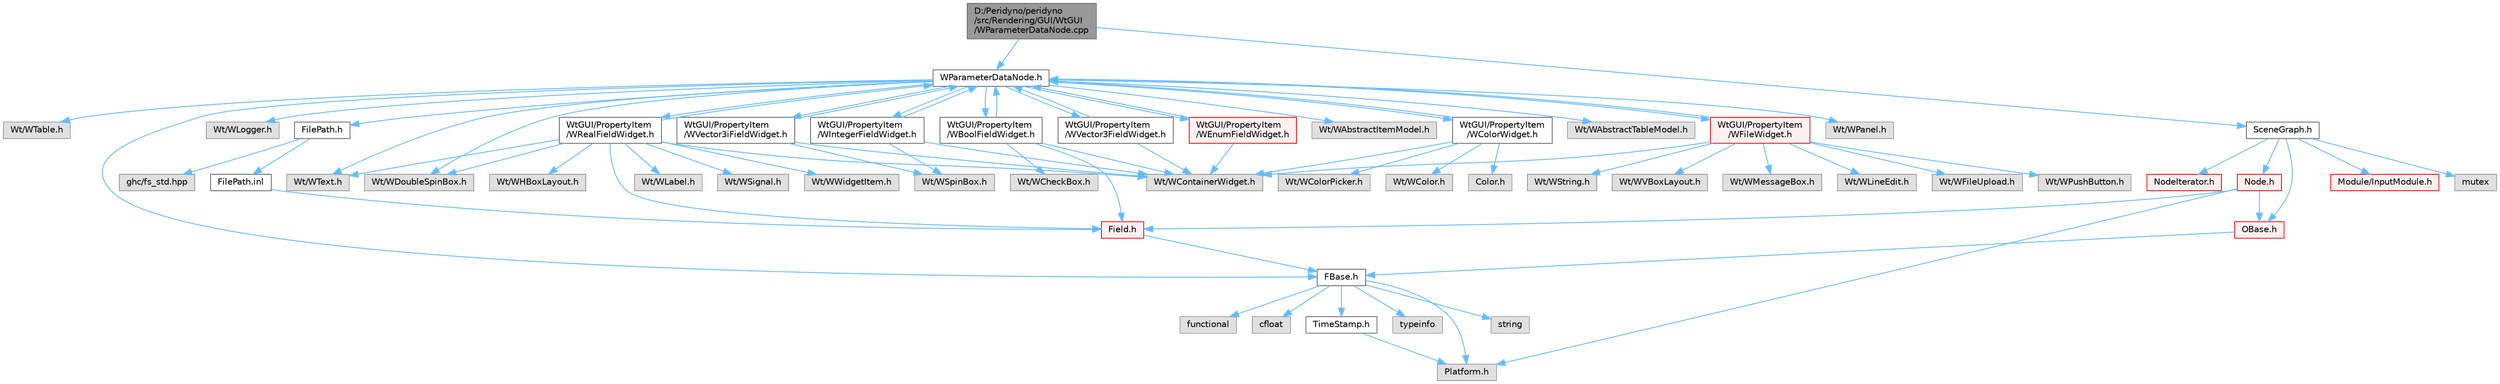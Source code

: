 digraph "D:/Peridyno/peridyno/src/Rendering/GUI/WtGUI/WParameterDataNode.cpp"
{
 // LATEX_PDF_SIZE
  bgcolor="transparent";
  edge [fontname=Helvetica,fontsize=10,labelfontname=Helvetica,labelfontsize=10];
  node [fontname=Helvetica,fontsize=10,shape=box,height=0.2,width=0.4];
  Node1 [id="Node000001",label="D:/Peridyno/peridyno\l/src/Rendering/GUI/WtGUI\l/WParameterDataNode.cpp",height=0.2,width=0.4,color="gray40", fillcolor="grey60", style="filled", fontcolor="black",tooltip=" "];
  Node1 -> Node2 [id="edge1_Node000001_Node000002",color="steelblue1",style="solid",tooltip=" "];
  Node2 [id="Node000002",label="WParameterDataNode.h",height=0.2,width=0.4,color="grey40", fillcolor="white", style="filled",URL="$_w_parameter_data_node_8h.html",tooltip=" "];
  Node2 -> Node3 [id="edge2_Node000002_Node000003",color="steelblue1",style="solid",tooltip=" "];
  Node3 [id="Node000003",label="Wt/WAbstractItemModel.h",height=0.2,width=0.4,color="grey60", fillcolor="#E0E0E0", style="filled",tooltip=" "];
  Node2 -> Node4 [id="edge3_Node000002_Node000004",color="steelblue1",style="solid",tooltip=" "];
  Node4 [id="Node000004",label="Wt/WAbstractTableModel.h",height=0.2,width=0.4,color="grey60", fillcolor="#E0E0E0", style="filled",tooltip=" "];
  Node2 -> Node5 [id="edge4_Node000002_Node000005",color="steelblue1",style="solid",tooltip=" "];
  Node5 [id="Node000005",label="Wt/WText.h",height=0.2,width=0.4,color="grey60", fillcolor="#E0E0E0", style="filled",tooltip=" "];
  Node2 -> Node6 [id="edge5_Node000002_Node000006",color="steelblue1",style="solid",tooltip=" "];
  Node6 [id="Node000006",label="Wt/WPanel.h",height=0.2,width=0.4,color="grey60", fillcolor="#E0E0E0", style="filled",tooltip=" "];
  Node2 -> Node7 [id="edge6_Node000002_Node000007",color="steelblue1",style="solid",tooltip=" "];
  Node7 [id="Node000007",label="Wt/WTable.h",height=0.2,width=0.4,color="grey60", fillcolor="#E0E0E0", style="filled",tooltip=" "];
  Node2 -> Node8 [id="edge7_Node000002_Node000008",color="steelblue1",style="solid",tooltip=" "];
  Node8 [id="Node000008",label="Wt/WDoubleSpinBox.h",height=0.2,width=0.4,color="grey60", fillcolor="#E0E0E0", style="filled",tooltip=" "];
  Node2 -> Node9 [id="edge8_Node000002_Node000009",color="steelblue1",style="solid",tooltip=" "];
  Node9 [id="Node000009",label="Wt/WLogger.h",height=0.2,width=0.4,color="grey60", fillcolor="#E0E0E0", style="filled",tooltip=" "];
  Node2 -> Node10 [id="edge9_Node000002_Node000010",color="steelblue1",style="solid",tooltip=" "];
  Node10 [id="Node000010",label="FBase.h",height=0.2,width=0.4,color="grey40", fillcolor="white", style="filled",URL="$_f_base_8h.html",tooltip=" "];
  Node10 -> Node11 [id="edge10_Node000010_Node000011",color="steelblue1",style="solid",tooltip=" "];
  Node11 [id="Node000011",label="Platform.h",height=0.2,width=0.4,color="grey60", fillcolor="#E0E0E0", style="filled",tooltip=" "];
  Node10 -> Node12 [id="edge11_Node000010_Node000012",color="steelblue1",style="solid",tooltip=" "];
  Node12 [id="Node000012",label="TimeStamp.h",height=0.2,width=0.4,color="grey40", fillcolor="white", style="filled",URL="$_time_stamp_8h.html",tooltip=" "];
  Node12 -> Node11 [id="edge12_Node000012_Node000011",color="steelblue1",style="solid",tooltip=" "];
  Node10 -> Node13 [id="edge13_Node000010_Node000013",color="steelblue1",style="solid",tooltip=" "];
  Node13 [id="Node000013",label="typeinfo",height=0.2,width=0.4,color="grey60", fillcolor="#E0E0E0", style="filled",tooltip=" "];
  Node10 -> Node14 [id="edge14_Node000010_Node000014",color="steelblue1",style="solid",tooltip=" "];
  Node14 [id="Node000014",label="string",height=0.2,width=0.4,color="grey60", fillcolor="#E0E0E0", style="filled",tooltip=" "];
  Node10 -> Node15 [id="edge15_Node000010_Node000015",color="steelblue1",style="solid",tooltip=" "];
  Node15 [id="Node000015",label="functional",height=0.2,width=0.4,color="grey60", fillcolor="#E0E0E0", style="filled",tooltip=" "];
  Node10 -> Node16 [id="edge16_Node000010_Node000016",color="steelblue1",style="solid",tooltip=" "];
  Node16 [id="Node000016",label="cfloat",height=0.2,width=0.4,color="grey60", fillcolor="#E0E0E0", style="filled",tooltip=" "];
  Node2 -> Node17 [id="edge17_Node000002_Node000017",color="steelblue1",style="solid",tooltip=" "];
  Node17 [id="Node000017",label="FilePath.h",height=0.2,width=0.4,color="grey40", fillcolor="white", style="filled",URL="$_file_path_8h.html",tooltip=" "];
  Node17 -> Node18 [id="edge18_Node000017_Node000018",color="steelblue1",style="solid",tooltip=" "];
  Node18 [id="Node000018",label="ghc/fs_std.hpp",height=0.2,width=0.4,color="grey60", fillcolor="#E0E0E0", style="filled",tooltip=" "];
  Node17 -> Node19 [id="edge19_Node000017_Node000019",color="steelblue1",style="solid",tooltip=" "];
  Node19 [id="Node000019",label="FilePath.inl",height=0.2,width=0.4,color="grey40", fillcolor="white", style="filled",URL="$_file_path_8inl.html",tooltip=" "];
  Node19 -> Node20 [id="edge20_Node000019_Node000020",color="steelblue1",style="solid",tooltip=" "];
  Node20 [id="Node000020",label="Field.h",height=0.2,width=0.4,color="red", fillcolor="#FFF0F0", style="filled",URL="$_field_8h.html",tooltip=" "];
  Node20 -> Node10 [id="edge21_Node000020_Node000010",color="steelblue1",style="solid",tooltip=" "];
  Node2 -> Node74 [id="edge22_Node000002_Node000074",color="steelblue1",style="solid",tooltip=" "];
  Node74 [id="Node000074",label="WtGUI/PropertyItem\l/WRealFieldWidget.h",height=0.2,width=0.4,color="grey40", fillcolor="white", style="filled",URL="$_w_real_field_widget_8h.html",tooltip=" "];
  Node74 -> Node75 [id="edge23_Node000074_Node000075",color="steelblue1",style="solid",tooltip=" "];
  Node75 [id="Node000075",label="Wt/WContainerWidget.h",height=0.2,width=0.4,color="grey60", fillcolor="#E0E0E0", style="filled",tooltip=" "];
  Node74 -> Node76 [id="edge24_Node000074_Node000076",color="steelblue1",style="solid",tooltip=" "];
  Node76 [id="Node000076",label="Wt/WWidgetItem.h",height=0.2,width=0.4,color="grey60", fillcolor="#E0E0E0", style="filled",tooltip=" "];
  Node74 -> Node77 [id="edge25_Node000074_Node000077",color="steelblue1",style="solid",tooltip=" "];
  Node77 [id="Node000077",label="Wt/WHBoxLayout.h",height=0.2,width=0.4,color="grey60", fillcolor="#E0E0E0", style="filled",tooltip=" "];
  Node74 -> Node78 [id="edge26_Node000074_Node000078",color="steelblue1",style="solid",tooltip=" "];
  Node78 [id="Node000078",label="Wt/WLabel.h",height=0.2,width=0.4,color="grey60", fillcolor="#E0E0E0", style="filled",tooltip=" "];
  Node74 -> Node5 [id="edge27_Node000074_Node000005",color="steelblue1",style="solid",tooltip=" "];
  Node74 -> Node8 [id="edge28_Node000074_Node000008",color="steelblue1",style="solid",tooltip=" "];
  Node74 -> Node79 [id="edge29_Node000074_Node000079",color="steelblue1",style="solid",tooltip=" "];
  Node79 [id="Node000079",label="Wt/WSignal.h",height=0.2,width=0.4,color="grey60", fillcolor="#E0E0E0", style="filled",tooltip=" "];
  Node74 -> Node20 [id="edge30_Node000074_Node000020",color="steelblue1",style="solid",tooltip=" "];
  Node74 -> Node2 [id="edge31_Node000074_Node000002",color="steelblue1",style="solid",tooltip=" "];
  Node2 -> Node80 [id="edge32_Node000002_Node000080",color="steelblue1",style="solid",tooltip=" "];
  Node80 [id="Node000080",label="WtGUI/PropertyItem\l/WVector3FieldWidget.h",height=0.2,width=0.4,color="grey40", fillcolor="white", style="filled",URL="$_w_vector3_field_widget_8h.html",tooltip=" "];
  Node80 -> Node75 [id="edge33_Node000080_Node000075",color="steelblue1",style="solid",tooltip=" "];
  Node80 -> Node2 [id="edge34_Node000080_Node000002",color="steelblue1",style="solid",tooltip=" "];
  Node2 -> Node81 [id="edge35_Node000002_Node000081",color="steelblue1",style="solid",tooltip=" "];
  Node81 [id="Node000081",label="WtGUI/PropertyItem\l/WVector3iFieldWidget.h",height=0.2,width=0.4,color="grey40", fillcolor="white", style="filled",URL="$_w_vector3i_field_widget_8h.html",tooltip=" "];
  Node81 -> Node75 [id="edge36_Node000081_Node000075",color="steelblue1",style="solid",tooltip=" "];
  Node81 -> Node82 [id="edge37_Node000081_Node000082",color="steelblue1",style="solid",tooltip=" "];
  Node82 [id="Node000082",label="Wt/WSpinBox.h",height=0.2,width=0.4,color="grey60", fillcolor="#E0E0E0", style="filled",tooltip=" "];
  Node81 -> Node2 [id="edge38_Node000081_Node000002",color="steelblue1",style="solid",tooltip=" "];
  Node2 -> Node83 [id="edge39_Node000002_Node000083",color="steelblue1",style="solid",tooltip=" "];
  Node83 [id="Node000083",label="WtGUI/PropertyItem\l/WBoolFieldWidget.h",height=0.2,width=0.4,color="grey40", fillcolor="white", style="filled",URL="$_w_bool_field_widget_8h.html",tooltip=" "];
  Node83 -> Node75 [id="edge40_Node000083_Node000075",color="steelblue1",style="solid",tooltip=" "];
  Node83 -> Node84 [id="edge41_Node000083_Node000084",color="steelblue1",style="solid",tooltip=" "];
  Node84 [id="Node000084",label="Wt/WCheckBox.h",height=0.2,width=0.4,color="grey60", fillcolor="#E0E0E0", style="filled",tooltip=" "];
  Node83 -> Node20 [id="edge42_Node000083_Node000020",color="steelblue1",style="solid",tooltip=" "];
  Node83 -> Node2 [id="edge43_Node000083_Node000002",color="steelblue1",style="solid",tooltip=" "];
  Node2 -> Node85 [id="edge44_Node000002_Node000085",color="steelblue1",style="solid",tooltip=" "];
  Node85 [id="Node000085",label="WtGUI/PropertyItem\l/WIntegerFieldWidget.h",height=0.2,width=0.4,color="grey40", fillcolor="white", style="filled",URL="$_w_integer_field_widget_8h.html",tooltip=" "];
  Node85 -> Node75 [id="edge45_Node000085_Node000075",color="steelblue1",style="solid",tooltip=" "];
  Node85 -> Node82 [id="edge46_Node000085_Node000082",color="steelblue1",style="solid",tooltip=" "];
  Node85 -> Node2 [id="edge47_Node000085_Node000002",color="steelblue1",style="solid",tooltip=" "];
  Node2 -> Node86 [id="edge48_Node000002_Node000086",color="steelblue1",style="solid",tooltip=" "];
  Node86 [id="Node000086",label="WtGUI/PropertyItem\l/WColorWidget.h",height=0.2,width=0.4,color="grey40", fillcolor="white", style="filled",URL="$_w_color_widget_8h.html",tooltip=" "];
  Node86 -> Node75 [id="edge49_Node000086_Node000075",color="steelblue1",style="solid",tooltip=" "];
  Node86 -> Node87 [id="edge50_Node000086_Node000087",color="steelblue1",style="solid",tooltip=" "];
  Node87 [id="Node000087",label="Wt/WColorPicker.h",height=0.2,width=0.4,color="grey60", fillcolor="#E0E0E0", style="filled",tooltip=" "];
  Node86 -> Node88 [id="edge51_Node000086_Node000088",color="steelblue1",style="solid",tooltip=" "];
  Node88 [id="Node000088",label="Wt/WColor.h",height=0.2,width=0.4,color="grey60", fillcolor="#E0E0E0", style="filled",tooltip=" "];
  Node86 -> Node2 [id="edge52_Node000086_Node000002",color="steelblue1",style="solid",tooltip=" "];
  Node86 -> Node89 [id="edge53_Node000086_Node000089",color="steelblue1",style="solid",tooltip=" "];
  Node89 [id="Node000089",label="Color.h",height=0.2,width=0.4,color="grey60", fillcolor="#E0E0E0", style="filled",tooltip=" "];
  Node2 -> Node90 [id="edge54_Node000002_Node000090",color="steelblue1",style="solid",tooltip=" "];
  Node90 [id="Node000090",label="WtGUI/PropertyItem\l/WFileWidget.h",height=0.2,width=0.4,color="red", fillcolor="#FFF0F0", style="filled",URL="$_w_file_widget_8h.html",tooltip=" "];
  Node90 -> Node75 [id="edge55_Node000090_Node000075",color="steelblue1",style="solid",tooltip=" "];
  Node90 -> Node91 [id="edge56_Node000090_Node000091",color="steelblue1",style="solid",tooltip=" "];
  Node91 [id="Node000091",label="Wt/WLineEdit.h",height=0.2,width=0.4,color="grey60", fillcolor="#E0E0E0", style="filled",tooltip=" "];
  Node90 -> Node92 [id="edge57_Node000090_Node000092",color="steelblue1",style="solid",tooltip=" "];
  Node92 [id="Node000092",label="Wt/WFileUpload.h",height=0.2,width=0.4,color="grey60", fillcolor="#E0E0E0", style="filled",tooltip=" "];
  Node90 -> Node93 [id="edge58_Node000090_Node000093",color="steelblue1",style="solid",tooltip=" "];
  Node93 [id="Node000093",label="Wt/WPushButton.h",height=0.2,width=0.4,color="grey60", fillcolor="#E0E0E0", style="filled",tooltip=" "];
  Node90 -> Node94 [id="edge59_Node000090_Node000094",color="steelblue1",style="solid",tooltip=" "];
  Node94 [id="Node000094",label="Wt/WString.h",height=0.2,width=0.4,color="grey60", fillcolor="#E0E0E0", style="filled",tooltip=" "];
  Node90 -> Node95 [id="edge60_Node000090_Node000095",color="steelblue1",style="solid",tooltip=" "];
  Node95 [id="Node000095",label="Wt/WVBoxLayout.h",height=0.2,width=0.4,color="grey60", fillcolor="#E0E0E0", style="filled",tooltip=" "];
  Node90 -> Node96 [id="edge61_Node000090_Node000096",color="steelblue1",style="solid",tooltip=" "];
  Node96 [id="Node000096",label="Wt/WMessageBox.h",height=0.2,width=0.4,color="grey60", fillcolor="#E0E0E0", style="filled",tooltip=" "];
  Node90 -> Node2 [id="edge62_Node000090_Node000002",color="steelblue1",style="solid",tooltip=" "];
  Node2 -> Node99 [id="edge63_Node000002_Node000099",color="steelblue1",style="solid",tooltip=" "];
  Node99 [id="Node000099",label="WtGUI/PropertyItem\l/WEnumFieldWidget.h",height=0.2,width=0.4,color="red", fillcolor="#FFF0F0", style="filled",URL="$_w_enum_field_widget_8h.html",tooltip=" "];
  Node99 -> Node75 [id="edge64_Node000099_Node000075",color="steelblue1",style="solid",tooltip=" "];
  Node99 -> Node2 [id="edge65_Node000099_Node000002",color="steelblue1",style="solid",tooltip=" "];
  Node1 -> Node103 [id="edge66_Node000001_Node000103",color="steelblue1",style="solid",tooltip=" "];
  Node103 [id="Node000103",label="SceneGraph.h",height=0.2,width=0.4,color="grey40", fillcolor="white", style="filled",URL="$_scene_graph_8h.html",tooltip=" "];
  Node103 -> Node104 [id="edge67_Node000103_Node000104",color="steelblue1",style="solid",tooltip=" "];
  Node104 [id="Node000104",label="OBase.h",height=0.2,width=0.4,color="red", fillcolor="#FFF0F0", style="filled",URL="$_o_base_8h.html",tooltip=" "];
  Node104 -> Node10 [id="edge68_Node000104_Node000010",color="steelblue1",style="solid",tooltip=" "];
  Node103 -> Node107 [id="edge69_Node000103_Node000107",color="steelblue1",style="solid",tooltip=" "];
  Node107 [id="Node000107",label="Node.h",height=0.2,width=0.4,color="red", fillcolor="#FFF0F0", style="filled",URL="$_node_8h.html",tooltip=" "];
  Node107 -> Node104 [id="edge70_Node000107_Node000104",color="steelblue1",style="solid",tooltip=" "];
  Node107 -> Node20 [id="edge71_Node000107_Node000020",color="steelblue1",style="solid",tooltip=" "];
  Node107 -> Node11 [id="edge72_Node000107_Node000011",color="steelblue1",style="solid",tooltip=" "];
  Node103 -> Node133 [id="edge73_Node000103_Node000133",color="steelblue1",style="solid",tooltip=" "];
  Node133 [id="Node000133",label="NodeIterator.h",height=0.2,width=0.4,color="red", fillcolor="#FFF0F0", style="filled",URL="$_node_iterator_8h.html",tooltip=" "];
  Node103 -> Node136 [id="edge74_Node000103_Node000136",color="steelblue1",style="solid",tooltip=" "];
  Node136 [id="Node000136",label="Module/InputModule.h",height=0.2,width=0.4,color="red", fillcolor="#FFF0F0", style="filled",URL="$_input_module_8h.html",tooltip=" "];
  Node103 -> Node113 [id="edge75_Node000103_Node000113",color="steelblue1",style="solid",tooltip=" "];
  Node113 [id="Node000113",label="mutex",height=0.2,width=0.4,color="grey60", fillcolor="#E0E0E0", style="filled",tooltip=" "];
}
